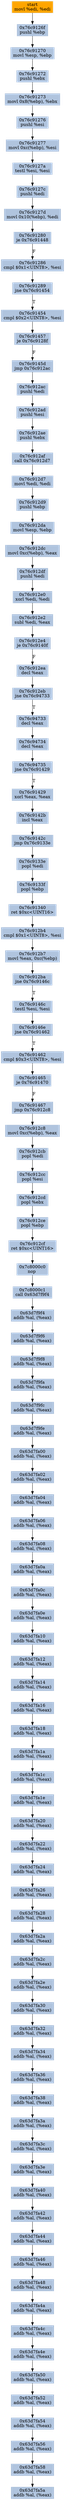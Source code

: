 digraph G {
node[shape=rectangle,style=filled,fillcolor=lightsteelblue,color=lightsteelblue]
bgcolor="transparent"
a0x76c9126dmovl_edi_edi[label="start\nmovl %edi, %edi",color="lightgrey",fillcolor="orange"];
a0x76c9126fpushl_ebp[label="0x76c9126f\npushl %ebp"];
a0x76c91270movl_esp_ebp[label="0x76c91270\nmovl %esp, %ebp"];
a0x76c91272pushl_ebx[label="0x76c91272\npushl %ebx"];
a0x76c91273movl_0x8ebp__ebx[label="0x76c91273\nmovl 0x8(%ebp), %ebx"];
a0x76c91276pushl_esi[label="0x76c91276\npushl %esi"];
a0x76c91277movl_0xcebp__esi[label="0x76c91277\nmovl 0xc(%ebp), %esi"];
a0x76c9127atestl_esi_esi[label="0x76c9127a\ntestl %esi, %esi"];
a0x76c9127cpushl_edi[label="0x76c9127c\npushl %edi"];
a0x76c9127dmovl_0x10ebp__edi[label="0x76c9127d\nmovl 0x10(%ebp), %edi"];
a0x76c91280je_0x76c91448[label="0x76c91280\nje 0x76c91448"];
a0x76c91286cmpl_0x1UINT8_esi[label="0x76c91286\ncmpl $0x1<UINT8>, %esi"];
a0x76c91289jne_0x76c91454[label="0x76c91289\njne 0x76c91454"];
a0x76c91454cmpl_0x2UINT8_esi[label="0x76c91454\ncmpl $0x2<UINT8>, %esi"];
a0x76c91457je_0x76c9128f[label="0x76c91457\nje 0x76c9128f"];
a0x76c9145djmp_0x76c912ac[label="0x76c9145d\njmp 0x76c912ac"];
a0x76c912acpushl_edi[label="0x76c912ac\npushl %edi"];
a0x76c912adpushl_esi[label="0x76c912ad\npushl %esi"];
a0x76c912aepushl_ebx[label="0x76c912ae\npushl %ebx"];
a0x76c912afcall_0x76c912d7[label="0x76c912af\ncall 0x76c912d7"];
a0x76c912d7movl_edi_edi[label="0x76c912d7\nmovl %edi, %edi"];
a0x76c912d9pushl_ebp[label="0x76c912d9\npushl %ebp"];
a0x76c912damovl_esp_ebp[label="0x76c912da\nmovl %esp, %ebp"];
a0x76c912dcmovl_0xcebp__eax[label="0x76c912dc\nmovl 0xc(%ebp), %eax"];
a0x76c912dfpushl_edi[label="0x76c912df\npushl %edi"];
a0x76c912e0xorl_edi_edi[label="0x76c912e0\nxorl %edi, %edi"];
a0x76c912e2subl_edi_eax[label="0x76c912e2\nsubl %edi, %eax"];
a0x76c912e4je_0x76c9140f[label="0x76c912e4\nje 0x76c9140f"];
a0x76c912eadecl_eax[label="0x76c912ea\ndecl %eax"];
a0x76c912ebjne_0x76c94733[label="0x76c912eb\njne 0x76c94733"];
a0x76c94733decl_eax[label="0x76c94733\ndecl %eax"];
a0x76c94734decl_eax[label="0x76c94734\ndecl %eax"];
a0x76c94735jne_0x76c91429[label="0x76c94735\njne 0x76c91429"];
a0x76c91429xorl_eax_eax[label="0x76c91429\nxorl %eax, %eax"];
a0x76c9142bincl_eax[label="0x76c9142b\nincl %eax"];
a0x76c9142cjmp_0x76c9133e[label="0x76c9142c\njmp 0x76c9133e"];
a0x76c9133epopl_edi[label="0x76c9133e\npopl %edi"];
a0x76c9133fpopl_ebp[label="0x76c9133f\npopl %ebp"];
a0x76c91340ret_0xcUINT16[label="0x76c91340\nret $0xc<UINT16>"];
a0x76c912b4cmpl_0x1UINT8_esi[label="0x76c912b4\ncmpl $0x1<UINT8>, %esi"];
a0x76c912b7movl_eax_0xcebp_[label="0x76c912b7\nmovl %eax, 0xc(%ebp)"];
a0x76c912bajne_0x76c9146c[label="0x76c912ba\njne 0x76c9146c"];
a0x76c9146ctestl_esi_esi[label="0x76c9146c\ntestl %esi, %esi"];
a0x76c9146ejne_0x76c91462[label="0x76c9146e\njne 0x76c91462"];
a0x76c91462cmpl_0x3UINT8_esi[label="0x76c91462\ncmpl $0x3<UINT8>, %esi"];
a0x76c91465je_0x76c91470[label="0x76c91465\nje 0x76c91470"];
a0x76c91467jmp_0x76c912c8[label="0x76c91467\njmp 0x76c912c8"];
a0x76c912c8movl_0xcebp__eax[label="0x76c912c8\nmovl 0xc(%ebp), %eax"];
a0x76c912cbpopl_edi[label="0x76c912cb\npopl %edi"];
a0x76c912ccpopl_esi[label="0x76c912cc\npopl %esi"];
a0x76c912cdpopl_ebx[label="0x76c912cd\npopl %ebx"];
a0x76c912cepopl_ebp[label="0x76c912ce\npopl %ebp"];
a0x76c912cfret_0xcUINT16[label="0x76c912cf\nret $0xc<UINT16>"];
a0x7c8000c0nop_[label="0x7c8000c0\nnop "];
a0x7c8000c1call_0x63d7f9f4[label="0x7c8000c1\ncall 0x63d7f9f4"];
a0x63d7f9f4addb_al_eax_[label="0x63d7f9f4\naddb %al, (%eax)"];
a0x63d7f9f6addb_al_eax_[label="0x63d7f9f6\naddb %al, (%eax)"];
a0x63d7f9f8addb_al_eax_[label="0x63d7f9f8\naddb %al, (%eax)"];
a0x63d7f9faaddb_al_eax_[label="0x63d7f9fa\naddb %al, (%eax)"];
a0x63d7f9fcaddb_al_eax_[label="0x63d7f9fc\naddb %al, (%eax)"];
a0x63d7f9feaddb_al_eax_[label="0x63d7f9fe\naddb %al, (%eax)"];
a0x63d7fa00addb_al_eax_[label="0x63d7fa00\naddb %al, (%eax)"];
a0x63d7fa02addb_al_eax_[label="0x63d7fa02\naddb %al, (%eax)"];
a0x63d7fa04addb_al_eax_[label="0x63d7fa04\naddb %al, (%eax)"];
a0x63d7fa06addb_al_eax_[label="0x63d7fa06\naddb %al, (%eax)"];
a0x63d7fa08addb_al_eax_[label="0x63d7fa08\naddb %al, (%eax)"];
a0x63d7fa0aaddb_al_eax_[label="0x63d7fa0a\naddb %al, (%eax)"];
a0x63d7fa0caddb_al_eax_[label="0x63d7fa0c\naddb %al, (%eax)"];
a0x63d7fa0eaddb_al_eax_[label="0x63d7fa0e\naddb %al, (%eax)"];
a0x63d7fa10addb_al_eax_[label="0x63d7fa10\naddb %al, (%eax)"];
a0x63d7fa12addb_al_eax_[label="0x63d7fa12\naddb %al, (%eax)"];
a0x63d7fa14addb_al_eax_[label="0x63d7fa14\naddb %al, (%eax)"];
a0x63d7fa16addb_al_eax_[label="0x63d7fa16\naddb %al, (%eax)"];
a0x63d7fa18addb_al_eax_[label="0x63d7fa18\naddb %al, (%eax)"];
a0x63d7fa1aaddb_al_eax_[label="0x63d7fa1a\naddb %al, (%eax)"];
a0x63d7fa1caddb_al_eax_[label="0x63d7fa1c\naddb %al, (%eax)"];
a0x63d7fa1eaddb_al_eax_[label="0x63d7fa1e\naddb %al, (%eax)"];
a0x63d7fa20addb_al_eax_[label="0x63d7fa20\naddb %al, (%eax)"];
a0x63d7fa22addb_al_eax_[label="0x63d7fa22\naddb %al, (%eax)"];
a0x63d7fa24addb_al_eax_[label="0x63d7fa24\naddb %al, (%eax)"];
a0x63d7fa26addb_al_eax_[label="0x63d7fa26\naddb %al, (%eax)"];
a0x63d7fa28addb_al_eax_[label="0x63d7fa28\naddb %al, (%eax)"];
a0x63d7fa2aaddb_al_eax_[label="0x63d7fa2a\naddb %al, (%eax)"];
a0x63d7fa2caddb_al_eax_[label="0x63d7fa2c\naddb %al, (%eax)"];
a0x63d7fa2eaddb_al_eax_[label="0x63d7fa2e\naddb %al, (%eax)"];
a0x63d7fa30addb_al_eax_[label="0x63d7fa30\naddb %al, (%eax)"];
a0x63d7fa32addb_al_eax_[label="0x63d7fa32\naddb %al, (%eax)"];
a0x63d7fa34addb_al_eax_[label="0x63d7fa34\naddb %al, (%eax)"];
a0x63d7fa36addb_al_eax_[label="0x63d7fa36\naddb %al, (%eax)"];
a0x63d7fa38addb_al_eax_[label="0x63d7fa38\naddb %al, (%eax)"];
a0x63d7fa3aaddb_al_eax_[label="0x63d7fa3a\naddb %al, (%eax)"];
a0x63d7fa3caddb_al_eax_[label="0x63d7fa3c\naddb %al, (%eax)"];
a0x63d7fa3eaddb_al_eax_[label="0x63d7fa3e\naddb %al, (%eax)"];
a0x63d7fa40addb_al_eax_[label="0x63d7fa40\naddb %al, (%eax)"];
a0x63d7fa42addb_al_eax_[label="0x63d7fa42\naddb %al, (%eax)"];
a0x63d7fa44addb_al_eax_[label="0x63d7fa44\naddb %al, (%eax)"];
a0x63d7fa46addb_al_eax_[label="0x63d7fa46\naddb %al, (%eax)"];
a0x63d7fa48addb_al_eax_[label="0x63d7fa48\naddb %al, (%eax)"];
a0x63d7fa4aaddb_al_eax_[label="0x63d7fa4a\naddb %al, (%eax)"];
a0x63d7fa4caddb_al_eax_[label="0x63d7fa4c\naddb %al, (%eax)"];
a0x63d7fa4eaddb_al_eax_[label="0x63d7fa4e\naddb %al, (%eax)"];
a0x63d7fa50addb_al_eax_[label="0x63d7fa50\naddb %al, (%eax)"];
a0x63d7fa52addb_al_eax_[label="0x63d7fa52\naddb %al, (%eax)"];
a0x63d7fa54addb_al_eax_[label="0x63d7fa54\naddb %al, (%eax)"];
a0x63d7fa56addb_al_eax_[label="0x63d7fa56\naddb %al, (%eax)"];
a0x63d7fa58addb_al_eax_[label="0x63d7fa58\naddb %al, (%eax)"];
a0x63d7fa5aaddb_al_eax_[label="0x63d7fa5a\naddb %al, (%eax)"];
a0x76c9126dmovl_edi_edi -> a0x76c9126fpushl_ebp [color="#000000"];
a0x76c9126fpushl_ebp -> a0x76c91270movl_esp_ebp [color="#000000"];
a0x76c91270movl_esp_ebp -> a0x76c91272pushl_ebx [color="#000000"];
a0x76c91272pushl_ebx -> a0x76c91273movl_0x8ebp__ebx [color="#000000"];
a0x76c91273movl_0x8ebp__ebx -> a0x76c91276pushl_esi [color="#000000"];
a0x76c91276pushl_esi -> a0x76c91277movl_0xcebp__esi [color="#000000"];
a0x76c91277movl_0xcebp__esi -> a0x76c9127atestl_esi_esi [color="#000000"];
a0x76c9127atestl_esi_esi -> a0x76c9127cpushl_edi [color="#000000"];
a0x76c9127cpushl_edi -> a0x76c9127dmovl_0x10ebp__edi [color="#000000"];
a0x76c9127dmovl_0x10ebp__edi -> a0x76c91280je_0x76c91448 [color="#000000"];
a0x76c91280je_0x76c91448 -> a0x76c91286cmpl_0x1UINT8_esi [color="#000000",label="F"];
a0x76c91286cmpl_0x1UINT8_esi -> a0x76c91289jne_0x76c91454 [color="#000000"];
a0x76c91289jne_0x76c91454 -> a0x76c91454cmpl_0x2UINT8_esi [color="#000000",label="T"];
a0x76c91454cmpl_0x2UINT8_esi -> a0x76c91457je_0x76c9128f [color="#000000"];
a0x76c91457je_0x76c9128f -> a0x76c9145djmp_0x76c912ac [color="#000000",label="F"];
a0x76c9145djmp_0x76c912ac -> a0x76c912acpushl_edi [color="#000000"];
a0x76c912acpushl_edi -> a0x76c912adpushl_esi [color="#000000"];
a0x76c912adpushl_esi -> a0x76c912aepushl_ebx [color="#000000"];
a0x76c912aepushl_ebx -> a0x76c912afcall_0x76c912d7 [color="#000000"];
a0x76c912afcall_0x76c912d7 -> a0x76c912d7movl_edi_edi [color="#000000"];
a0x76c912d7movl_edi_edi -> a0x76c912d9pushl_ebp [color="#000000"];
a0x76c912d9pushl_ebp -> a0x76c912damovl_esp_ebp [color="#000000"];
a0x76c912damovl_esp_ebp -> a0x76c912dcmovl_0xcebp__eax [color="#000000"];
a0x76c912dcmovl_0xcebp__eax -> a0x76c912dfpushl_edi [color="#000000"];
a0x76c912dfpushl_edi -> a0x76c912e0xorl_edi_edi [color="#000000"];
a0x76c912e0xorl_edi_edi -> a0x76c912e2subl_edi_eax [color="#000000"];
a0x76c912e2subl_edi_eax -> a0x76c912e4je_0x76c9140f [color="#000000"];
a0x76c912e4je_0x76c9140f -> a0x76c912eadecl_eax [color="#000000",label="F"];
a0x76c912eadecl_eax -> a0x76c912ebjne_0x76c94733 [color="#000000"];
a0x76c912ebjne_0x76c94733 -> a0x76c94733decl_eax [color="#000000",label="T"];
a0x76c94733decl_eax -> a0x76c94734decl_eax [color="#000000"];
a0x76c94734decl_eax -> a0x76c94735jne_0x76c91429 [color="#000000"];
a0x76c94735jne_0x76c91429 -> a0x76c91429xorl_eax_eax [color="#000000",label="T"];
a0x76c91429xorl_eax_eax -> a0x76c9142bincl_eax [color="#000000"];
a0x76c9142bincl_eax -> a0x76c9142cjmp_0x76c9133e [color="#000000"];
a0x76c9142cjmp_0x76c9133e -> a0x76c9133epopl_edi [color="#000000"];
a0x76c9133epopl_edi -> a0x76c9133fpopl_ebp [color="#000000"];
a0x76c9133fpopl_ebp -> a0x76c91340ret_0xcUINT16 [color="#000000"];
a0x76c91340ret_0xcUINT16 -> a0x76c912b4cmpl_0x1UINT8_esi [color="#000000"];
a0x76c912b4cmpl_0x1UINT8_esi -> a0x76c912b7movl_eax_0xcebp_ [color="#000000"];
a0x76c912b7movl_eax_0xcebp_ -> a0x76c912bajne_0x76c9146c [color="#000000"];
a0x76c912bajne_0x76c9146c -> a0x76c9146ctestl_esi_esi [color="#000000",label="T"];
a0x76c9146ctestl_esi_esi -> a0x76c9146ejne_0x76c91462 [color="#000000"];
a0x76c9146ejne_0x76c91462 -> a0x76c91462cmpl_0x3UINT8_esi [color="#000000",label="T"];
a0x76c91462cmpl_0x3UINT8_esi -> a0x76c91465je_0x76c91470 [color="#000000"];
a0x76c91465je_0x76c91470 -> a0x76c91467jmp_0x76c912c8 [color="#000000",label="F"];
a0x76c91467jmp_0x76c912c8 -> a0x76c912c8movl_0xcebp__eax [color="#000000"];
a0x76c912c8movl_0xcebp__eax -> a0x76c912cbpopl_edi [color="#000000"];
a0x76c912cbpopl_edi -> a0x76c912ccpopl_esi [color="#000000"];
a0x76c912ccpopl_esi -> a0x76c912cdpopl_ebx [color="#000000"];
a0x76c912cdpopl_ebx -> a0x76c912cepopl_ebp [color="#000000"];
a0x76c912cepopl_ebp -> a0x76c912cfret_0xcUINT16 [color="#000000"];
a0x76c912cfret_0xcUINT16 -> a0x7c8000c0nop_ [color="#000000"];
a0x7c8000c0nop_ -> a0x7c8000c1call_0x63d7f9f4 [color="#000000"];
a0x7c8000c1call_0x63d7f9f4 -> a0x63d7f9f4addb_al_eax_ [color="#000000"];
a0x63d7f9f4addb_al_eax_ -> a0x63d7f9f6addb_al_eax_ [color="#000000"];
a0x63d7f9f6addb_al_eax_ -> a0x63d7f9f8addb_al_eax_ [color="#000000"];
a0x63d7f9f8addb_al_eax_ -> a0x63d7f9faaddb_al_eax_ [color="#000000"];
a0x63d7f9faaddb_al_eax_ -> a0x63d7f9fcaddb_al_eax_ [color="#000000"];
a0x63d7f9fcaddb_al_eax_ -> a0x63d7f9feaddb_al_eax_ [color="#000000"];
a0x63d7f9feaddb_al_eax_ -> a0x63d7fa00addb_al_eax_ [color="#000000"];
a0x63d7fa00addb_al_eax_ -> a0x63d7fa02addb_al_eax_ [color="#000000"];
a0x63d7fa02addb_al_eax_ -> a0x63d7fa04addb_al_eax_ [color="#000000"];
a0x63d7fa04addb_al_eax_ -> a0x63d7fa06addb_al_eax_ [color="#000000"];
a0x63d7fa06addb_al_eax_ -> a0x63d7fa08addb_al_eax_ [color="#000000"];
a0x63d7fa08addb_al_eax_ -> a0x63d7fa0aaddb_al_eax_ [color="#000000"];
a0x63d7fa0aaddb_al_eax_ -> a0x63d7fa0caddb_al_eax_ [color="#000000"];
a0x63d7fa0caddb_al_eax_ -> a0x63d7fa0eaddb_al_eax_ [color="#000000"];
a0x63d7fa0eaddb_al_eax_ -> a0x63d7fa10addb_al_eax_ [color="#000000"];
a0x63d7fa10addb_al_eax_ -> a0x63d7fa12addb_al_eax_ [color="#000000"];
a0x63d7fa12addb_al_eax_ -> a0x63d7fa14addb_al_eax_ [color="#000000"];
a0x63d7fa14addb_al_eax_ -> a0x63d7fa16addb_al_eax_ [color="#000000"];
a0x63d7fa16addb_al_eax_ -> a0x63d7fa18addb_al_eax_ [color="#000000"];
a0x63d7fa18addb_al_eax_ -> a0x63d7fa1aaddb_al_eax_ [color="#000000"];
a0x63d7fa1aaddb_al_eax_ -> a0x63d7fa1caddb_al_eax_ [color="#000000"];
a0x63d7fa1caddb_al_eax_ -> a0x63d7fa1eaddb_al_eax_ [color="#000000"];
a0x63d7fa1eaddb_al_eax_ -> a0x63d7fa20addb_al_eax_ [color="#000000"];
a0x63d7fa20addb_al_eax_ -> a0x63d7fa22addb_al_eax_ [color="#000000"];
a0x63d7fa22addb_al_eax_ -> a0x63d7fa24addb_al_eax_ [color="#000000"];
a0x63d7fa24addb_al_eax_ -> a0x63d7fa26addb_al_eax_ [color="#000000"];
a0x63d7fa26addb_al_eax_ -> a0x63d7fa28addb_al_eax_ [color="#000000"];
a0x63d7fa28addb_al_eax_ -> a0x63d7fa2aaddb_al_eax_ [color="#000000"];
a0x63d7fa2aaddb_al_eax_ -> a0x63d7fa2caddb_al_eax_ [color="#000000"];
a0x63d7fa2caddb_al_eax_ -> a0x63d7fa2eaddb_al_eax_ [color="#000000"];
a0x63d7fa2eaddb_al_eax_ -> a0x63d7fa30addb_al_eax_ [color="#000000"];
a0x63d7fa30addb_al_eax_ -> a0x63d7fa32addb_al_eax_ [color="#000000"];
a0x63d7fa32addb_al_eax_ -> a0x63d7fa34addb_al_eax_ [color="#000000"];
a0x63d7fa34addb_al_eax_ -> a0x63d7fa36addb_al_eax_ [color="#000000"];
a0x63d7fa36addb_al_eax_ -> a0x63d7fa38addb_al_eax_ [color="#000000"];
a0x63d7fa38addb_al_eax_ -> a0x63d7fa3aaddb_al_eax_ [color="#000000"];
a0x63d7fa3aaddb_al_eax_ -> a0x63d7fa3caddb_al_eax_ [color="#000000"];
a0x63d7fa3caddb_al_eax_ -> a0x63d7fa3eaddb_al_eax_ [color="#000000"];
a0x63d7fa3eaddb_al_eax_ -> a0x63d7fa40addb_al_eax_ [color="#000000"];
a0x63d7fa40addb_al_eax_ -> a0x63d7fa42addb_al_eax_ [color="#000000"];
a0x63d7fa42addb_al_eax_ -> a0x63d7fa44addb_al_eax_ [color="#000000"];
a0x63d7fa44addb_al_eax_ -> a0x63d7fa46addb_al_eax_ [color="#000000"];
a0x63d7fa46addb_al_eax_ -> a0x63d7fa48addb_al_eax_ [color="#000000"];
a0x63d7fa48addb_al_eax_ -> a0x63d7fa4aaddb_al_eax_ [color="#000000"];
a0x63d7fa4aaddb_al_eax_ -> a0x63d7fa4caddb_al_eax_ [color="#000000"];
a0x63d7fa4caddb_al_eax_ -> a0x63d7fa4eaddb_al_eax_ [color="#000000"];
a0x63d7fa4eaddb_al_eax_ -> a0x63d7fa50addb_al_eax_ [color="#000000"];
a0x63d7fa50addb_al_eax_ -> a0x63d7fa52addb_al_eax_ [color="#000000"];
a0x63d7fa52addb_al_eax_ -> a0x63d7fa54addb_al_eax_ [color="#000000"];
a0x63d7fa54addb_al_eax_ -> a0x63d7fa56addb_al_eax_ [color="#000000"];
a0x63d7fa56addb_al_eax_ -> a0x63d7fa58addb_al_eax_ [color="#000000"];
a0x63d7fa58addb_al_eax_ -> a0x63d7fa5aaddb_al_eax_ [color="#000000"];
}
